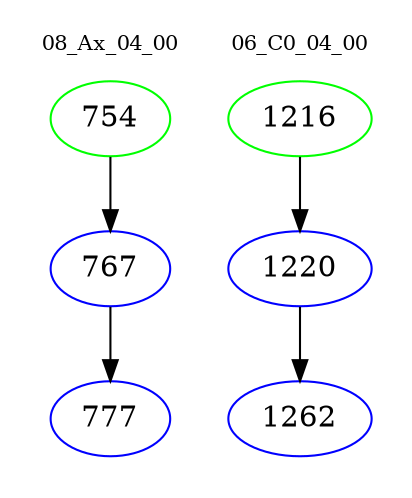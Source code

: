 digraph{
subgraph cluster_0 {
color = white
label = "08_Ax_04_00";
fontsize=10;
T0_754 [label="754", color="green"]
T0_754 -> T0_767 [color="black"]
T0_767 [label="767", color="blue"]
T0_767 -> T0_777 [color="black"]
T0_777 [label="777", color="blue"]
}
subgraph cluster_1 {
color = white
label = "06_C0_04_00";
fontsize=10;
T1_1216 [label="1216", color="green"]
T1_1216 -> T1_1220 [color="black"]
T1_1220 [label="1220", color="blue"]
T1_1220 -> T1_1262 [color="black"]
T1_1262 [label="1262", color="blue"]
}
}
